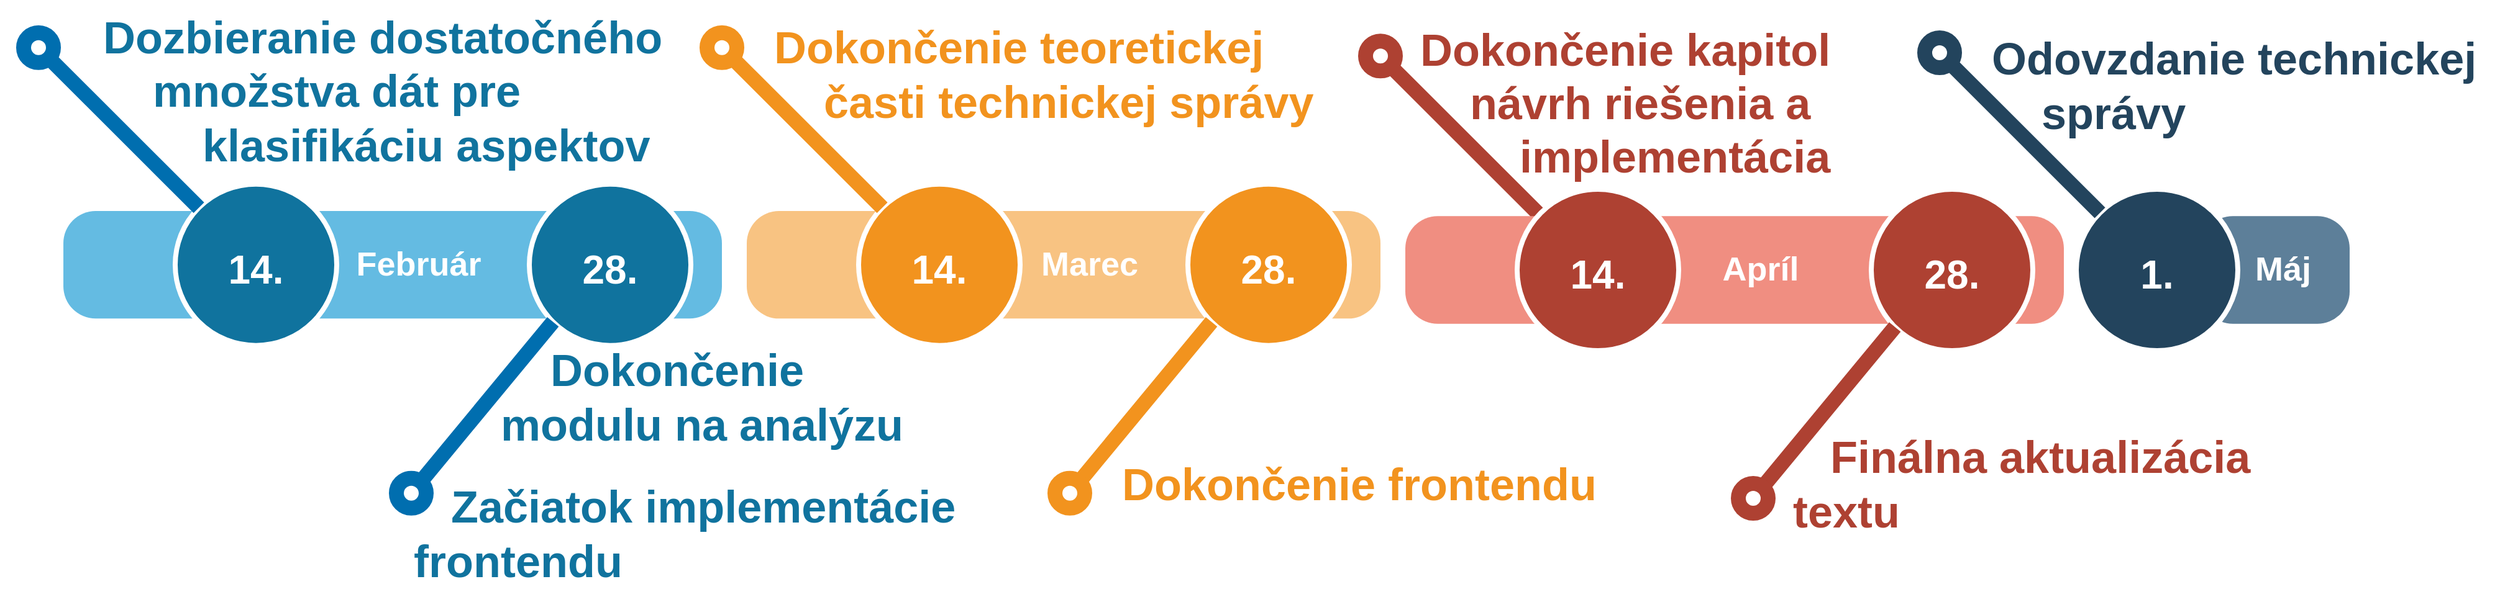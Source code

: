 <mxfile version="20.8.10" type="device"><diagram name="Page-1" id="1622d65d-c77d-c4b6-e0e7-3c11208c8684"><mxGraphModel dx="2868" dy="1478" grid="1" gridSize="10" guides="1" tooltips="1" connect="1" arrows="1" fold="1" page="1" pageScale="1.5" pageWidth="1169" pageHeight="826" background="none" math="0" shadow="0"><root><mxCell id="0" style=";html=1;"/><mxCell id="1" style=";html=1;" parent="0"/><mxCell id="R1Lw2-3rPutaOW-skxXX-56" value="" style="endArrow=oval;html=1;fontSize=16;fontColor=#10739E;endFill=0;endSize=24;strokeWidth=12;labelBackgroundColor=none;verticalAlign=top;fontStyle=1;strokeColor=#ae4132;rounded=0;fillColor=#1ba1e2;exitX=0;exitY=0;exitDx=0;exitDy=0;" edge="1" parent="1"><mxGeometry x="-1" relative="1" as="geometry"><mxPoint x="1249.038" y="344.148" as="sourcePoint"/><mxPoint x="1120" y="215.11" as="targetPoint"/></mxGeometry></mxCell><mxCell id="R1Lw2-3rPutaOW-skxXX-1" value="&lt;font style=&quot;font-size: 27px;&quot;&gt;Február&lt;/font&gt;" style="shape=rect;rounded=1;whiteSpace=wrap;html=1;shadow=0;strokeColor=none;fillColor=#64BBE2;arcSize=30;fontSize=14;spacingLeft=42;fontStyle=1;fontColor=#FFFFFF;align=center;" vertex="1" parent="1"><mxGeometry x="60" y="339.99" width="530" height="86.67" as="geometry"/></mxCell><mxCell id="R1Lw2-3rPutaOW-skxXX-2" value="14." style="shape=ellipse;perimeter=ellipsePerimeter;fontSize=32;fontStyle=1;shadow=0;strokeColor=#ffffff;fillColor=#10739E;strokeWidth=4;fontColor=#ffffff;align=center;" vertex="1" parent="1"><mxGeometry x="150" y="318.34" width="130.001" height="130" as="geometry"/></mxCell><mxCell id="R1Lw2-3rPutaOW-skxXX-14" value="28." style="shape=ellipse;perimeter=ellipsePerimeter;fontSize=32;fontStyle=1;shadow=0;strokeColor=#ffffff;fillColor=#10739E;strokeWidth=4;fontColor=#ffffff;align=center;" vertex="1" parent="1"><mxGeometry x="435" y="318.34" width="130.001" height="130" as="geometry"/></mxCell><mxCell id="R1Lw2-3rPutaOW-skxXX-19" value="" style="endArrow=oval;html=1;fontSize=16;fontColor=#10739E;endFill=0;endSize=24;strokeWidth=12;labelBackgroundColor=none;verticalAlign=top;fontStyle=1;strokeColor=#006EAF;rounded=0;fillColor=#1ba1e2;exitX=0;exitY=0;exitDx=0;exitDy=0;" edge="1" parent="1" source="R1Lw2-3rPutaOW-skxXX-2"><mxGeometry x="-1" relative="1" as="geometry"><mxPoint x="150" y="309.34" as="sourcePoint"/><mxPoint x="40" y="208.34" as="targetPoint"/></mxGeometry></mxCell><mxCell id="R1Lw2-3rPutaOW-skxXX-23" value="" style="endArrow=oval;html=1;fontSize=16;fontColor=#10739E;endFill=0;endSize=24;strokeWidth=12;labelBackgroundColor=none;verticalAlign=top;fontStyle=1;strokeColor=#006EAF;rounded=0;fillColor=#1ba1e2;exitX=0;exitY=1;exitDx=0;exitDy=0;" edge="1" parent="1" source="R1Lw2-3rPutaOW-skxXX-14"><mxGeometry x="-1" relative="1" as="geometry"><mxPoint x="469.038" y="438.35" as="sourcePoint"/><mxPoint x="340.0" y="567.388" as="targetPoint"/></mxGeometry></mxCell><mxCell id="R1Lw2-3rPutaOW-skxXX-26" value="&lt;font style=&quot;font-size: 27px;&quot;&gt;Marec&lt;/font&gt;" style="shape=rect;rounded=1;whiteSpace=wrap;html=1;shadow=0;strokeColor=none;fillColor=#f8c382;arcSize=30;fontSize=14;spacingLeft=42;fontStyle=1;fontColor=#FFFFFF;align=center;" vertex="1" parent="1"><mxGeometry x="610" y="340" width="510" height="86.67" as="geometry"/></mxCell><mxCell id="R1Lw2-3rPutaOW-skxXX-27" value="14." style="shape=ellipse;perimeter=ellipsePerimeter;fontSize=32;fontStyle=1;shadow=0;strokeColor=#ffffff;fillColor=#f2931e;strokeWidth=4;fontColor=#ffffff;align=center;" vertex="1" parent="1"><mxGeometry x="700" y="318.34" width="130.001" height="130" as="geometry"/></mxCell><mxCell id="R1Lw2-3rPutaOW-skxXX-29" value="28." style="shape=ellipse;perimeter=ellipsePerimeter;fontSize=32;fontStyle=1;shadow=0;strokeColor=#ffffff;fillColor=#f2931e;strokeWidth=4;fontColor=#ffffff;align=center;" vertex="1" parent="1"><mxGeometry x="965" y="318.33" width="130.001" height="130" as="geometry"/></mxCell><mxCell id="R1Lw2-3rPutaOW-skxXX-30" value="" style="endArrow=oval;html=1;fontSize=16;fontColor=#10739E;endFill=0;endSize=24;strokeWidth=12;labelBackgroundColor=none;verticalAlign=top;fontStyle=1;strokeColor=#f2931e;rounded=0;fillColor=#1ba1e2;exitX=0;exitY=0;exitDx=0;exitDy=0;" edge="1" parent="1" source="R1Lw2-3rPutaOW-skxXX-27"><mxGeometry x="-1" relative="1" as="geometry"><mxPoint x="700" y="309.34" as="sourcePoint"/><mxPoint x="590" y="208.34" as="targetPoint"/></mxGeometry></mxCell><mxCell id="R1Lw2-3rPutaOW-skxXX-31" value="" style="endArrow=oval;html=1;fontSize=16;fontColor=#10739E;endFill=0;endSize=24;strokeWidth=12;labelBackgroundColor=none;verticalAlign=top;fontStyle=1;strokeColor=#f2931e;rounded=0;fillColor=#1ba1e2;exitX=0;exitY=1;exitDx=0;exitDy=0;" edge="1" parent="1" source="R1Lw2-3rPutaOW-skxXX-29"><mxGeometry x="-1" relative="1" as="geometry"><mxPoint x="999.038" y="438.34" as="sourcePoint"/><mxPoint x="870" y="567.378" as="targetPoint"/></mxGeometry></mxCell><mxCell id="R1Lw2-3rPutaOW-skxXX-34" value="&lt;font style=&quot;font-size: 27px;&quot;&gt;Apríl&lt;/font&gt;" style="shape=rect;rounded=1;whiteSpace=wrap;html=1;shadow=0;strokeColor=none;fillColor=#f08e81;arcSize=30;fontSize=14;spacingLeft=42;fontStyle=1;fontColor=#FFFFFF;align=center;" vertex="1" parent="1"><mxGeometry x="1140" y="344.16" width="530" height="86.67" as="geometry"/></mxCell><mxCell id="R1Lw2-3rPutaOW-skxXX-35" value="14." style="shape=ellipse;perimeter=ellipsePerimeter;fontSize=32;fontStyle=1;shadow=0;strokeColor=#ffffff;fillColor=#ae4132;strokeWidth=4;fontColor=#ffffff;align=center;" vertex="1" parent="1"><mxGeometry x="1230" y="322.5" width="130.001" height="130" as="geometry"/></mxCell><mxCell id="R1Lw2-3rPutaOW-skxXX-37" value="28." style="shape=ellipse;perimeter=ellipsePerimeter;fontSize=32;fontStyle=1;shadow=0;strokeColor=#ffffff;fillColor=#ae4132;strokeWidth=4;fontColor=#ffffff;align=center;" vertex="1" parent="1"><mxGeometry x="1515" y="322.5" width="130.001" height="130" as="geometry"/></mxCell><mxCell id="R1Lw2-3rPutaOW-skxXX-39" value="" style="endArrow=oval;html=1;fontSize=16;fontColor=#10739E;endFill=0;endSize=24;strokeWidth=12;labelBackgroundColor=none;verticalAlign=top;fontStyle=1;strokeColor=#ae4132;rounded=0;fillColor=#1ba1e2;exitX=0;exitY=1;exitDx=0;exitDy=0;" edge="1" parent="1" source="R1Lw2-3rPutaOW-skxXX-37"><mxGeometry x="-1" relative="1" as="geometry"><mxPoint x="1549.038" y="442.51" as="sourcePoint"/><mxPoint x="1420" y="571.548" as="targetPoint"/></mxGeometry></mxCell><mxCell id="R1Lw2-3rPutaOW-skxXX-40" value="&lt;font style=&quot;font-size: 27px;&quot;&gt;Máj&lt;/font&gt;" style="shape=rect;rounded=1;whiteSpace=wrap;html=1;shadow=0;strokeColor=none;fillColor=#5d7f99;arcSize=30;fontSize=14;spacingLeft=42;fontStyle=1;fontColor=#FFFFFF;align=left;" vertex="1" parent="1"><mxGeometry x="1780" y="344.16" width="120" height="86.67" as="geometry"/></mxCell><mxCell id="R1Lw2-3rPutaOW-skxXX-41" value="1." style="shape=ellipse;perimeter=ellipsePerimeter;fontSize=32;fontStyle=1;shadow=0;strokeColor=#ffffff;fillColor=#23445d;strokeWidth=4;fontColor=#ffffff;align=center;" vertex="1" parent="1"><mxGeometry x="1680" y="322.5" width="130.001" height="130" as="geometry"/></mxCell><mxCell id="R1Lw2-3rPutaOW-skxXX-44" value="" style="endArrow=oval;html=1;fontSize=16;fontColor=#10739E;endFill=0;endSize=24;strokeWidth=12;labelBackgroundColor=none;verticalAlign=top;fontStyle=1;strokeColor=#23445d;rounded=0;fillColor=#1ba1e2;exitX=0;exitY=0;exitDx=0;exitDy=0;" edge="1" parent="1" source="R1Lw2-3rPutaOW-skxXX-41"><mxGeometry x="-1" relative="1" as="geometry"><mxPoint x="1680" y="313.5" as="sourcePoint"/><mxPoint x="1570" y="212.5" as="targetPoint"/></mxGeometry></mxCell><mxCell id="R1Lw2-3rPutaOW-skxXX-59" value="&lt;div style=&quot;font-size: 36px;&quot;&gt;&lt;b style=&quot;font-size: 36px; color: rgb(35, 68, 93); background-color: initial;&quot;&gt;Odovzdanie technickej&lt;/b&gt;&lt;/div&gt;&lt;font color=&quot;#23445d&quot; style=&quot;font-size: 36px;&quot;&gt;&lt;div style=&quot;font-size: 36px;&quot;&gt;&lt;b style=&quot;background-color: initial; font-size: 36px;&quot;&gt;&amp;nbsp; &amp;nbsp; správy&lt;/b&gt;&lt;/div&gt;&lt;/font&gt;" style="text;html=1;align=left;verticalAlign=middle;resizable=0;points=[];autosize=1;strokeColor=none;fillColor=none;fontSize=36;" vertex="1" parent="1"><mxGeometry x="1610" y="188.69" width="410" height="100" as="geometry"/></mxCell><mxCell id="R1Lw2-3rPutaOW-skxXX-60" value="&lt;b style=&quot;font-size: 36px;&quot;&gt;&lt;font color=&quot;#ae4132&quot; style=&quot;font-size: 36px;&quot;&gt;&amp;nbsp; &amp;nbsp;Finálna aktualizácia &lt;br style=&quot;font-size: 36px;&quot;&gt;textu&lt;/font&gt;&lt;/b&gt;" style="text;html=1;align=left;verticalAlign=middle;resizable=0;points=[];autosize=1;strokeColor=none;fillColor=none;fontSize=36;fontColor=#23445d;" vertex="1" parent="1"><mxGeometry x="1450" y="510" width="390" height="100" as="geometry"/></mxCell><mxCell id="R1Lw2-3rPutaOW-skxXX-62" value="&lt;b style=&quot;font-size: 36px;&quot;&gt;&lt;font style=&quot;font-size: 36px;&quot;&gt;Dokončenie teoretickej &lt;br&gt;&amp;nbsp; &amp;nbsp; časti&amp;nbsp;technickej správy&lt;br&gt;&lt;/font&gt;&lt;/b&gt;" style="text;html=1;align=left;verticalAlign=middle;resizable=0;points=[];autosize=1;strokeColor=none;fillColor=none;fontSize=28;fontColor=#f2931e;" vertex="1" parent="1"><mxGeometry x="630" y="180" width="460" height="100" as="geometry"/></mxCell><mxCell id="R1Lw2-3rPutaOW-skxXX-64" value="&lt;b style=&quot;font-size: 36px;&quot;&gt;&lt;font style=&quot;font-size: 36px;&quot;&gt;Dozbieranie dostatočného&lt;br style=&quot;font-size: 36px;&quot;&gt;&amp;nbsp; &amp;nbsp; množstva dát pre &lt;br style=&quot;font-size: 36px;&quot;&gt;&amp;nbsp; &amp;nbsp; &amp;nbsp; &amp;nbsp; klasifikáciu aspektov&lt;br style=&quot;font-size: 36px;&quot;&gt;&lt;br style=&quot;font-size: 36px;&quot;&gt;&lt;/font&gt;&lt;/b&gt;" style="text;html=1;align=left;verticalAlign=middle;resizable=0;points=[];autosize=1;strokeColor=none;fillColor=none;fontSize=36;fontColor=#10739e;" vertex="1" parent="1"><mxGeometry x="90" y="170" width="470" height="190" as="geometry"/></mxCell><mxCell id="R1Lw2-3rPutaOW-skxXX-65" value="&lt;b style=&quot;font-size: 36px;&quot;&gt;&lt;font style=&quot;font-size: 36px;&quot;&gt;&amp;nbsp; &amp;nbsp; Dokončenie &lt;br style=&quot;font-size: 36px;&quot;&gt;modulu na analýzu&lt;br style=&quot;font-size: 36px;&quot;&gt;&lt;/font&gt;&lt;/b&gt;" style="text;html=1;align=left;verticalAlign=middle;resizable=0;points=[];autosize=1;strokeColor=none;fillColor=none;fontSize=36;fontColor=#10739e;" vertex="1" parent="1"><mxGeometry x="410" y="440" width="350" height="100" as="geometry"/></mxCell><mxCell id="R1Lw2-3rPutaOW-skxXX-66" value="&lt;b style=&quot;font-size: 36px;&quot;&gt;&lt;font style=&quot;font-size: 36px;&quot;&gt;&amp;nbsp; &amp;nbsp;Začiatok implementácie&lt;br style=&quot;font-size: 36px;&quot;&gt;frontendu&lt;br style=&quot;font-size: 36px;&quot;&gt;&lt;/font&gt;&lt;/b&gt;" style="text;html=1;align=left;verticalAlign=middle;resizable=0;points=[];autosize=1;strokeColor=none;fillColor=none;fontSize=36;fontColor=#10739e;" vertex="1" parent="1"><mxGeometry x="340" y="550" width="460" height="100" as="geometry"/></mxCell><mxCell id="R1Lw2-3rPutaOW-skxXX-67" value="&lt;b&gt;&lt;font&gt;&lt;br&gt;&lt;/font&gt;&lt;/b&gt;" style="text;html=1;align=left;verticalAlign=middle;resizable=0;points=[];autosize=1;strokeColor=none;fillColor=none;fontSize=28;fontColor=#10739e;" vertex="1" parent="1"><mxGeometry x="610" y="198.69" width="20" height="50" as="geometry"/></mxCell><mxCell id="R1Lw2-3rPutaOW-skxXX-69" value="&lt;b style=&quot;font-size: 36px;&quot;&gt;&lt;font color=&quot;#ae4132&quot; style=&quot;font-size: 36px;&quot;&gt;Dokončenie kapitol &lt;br&gt;&amp;nbsp; &amp;nbsp; návrh riešenia a &lt;br&gt;&amp;nbsp; &amp;nbsp; &amp;nbsp; &amp;nbsp; implementácia&lt;br style=&quot;font-size: 36px;&quot;&gt;&lt;/font&gt;&lt;/b&gt;" style="text;html=1;align=left;verticalAlign=middle;resizable=0;points=[];autosize=1;strokeColor=none;fillColor=none;fontSize=36;fontColor=#23445d;" vertex="1" parent="1"><mxGeometry x="1150" y="182.5" width="350" height="140" as="geometry"/></mxCell><mxCell id="R1Lw2-3rPutaOW-skxXX-70" value="&lt;b style=&quot;font-size: 36px;&quot;&gt;&lt;font style=&quot;font-size: 36px;&quot;&gt;Dokončenie frontendu&lt;br style=&quot;font-size: 36px;&quot;&gt;&lt;/font&gt;&lt;/b&gt;" style="text;html=1;align=left;verticalAlign=middle;resizable=0;points=[];autosize=1;strokeColor=none;fillColor=none;fontSize=36;fontColor=#f2931e;" vertex="1" parent="1"><mxGeometry x="910" y="530" width="410" height="60" as="geometry"/></mxCell></root></mxGraphModel></diagram></mxfile>